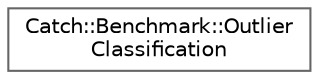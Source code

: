 digraph "Graphical Class Hierarchy"
{
 // LATEX_PDF_SIZE
  bgcolor="transparent";
  edge [fontname=Helvetica,fontsize=10,labelfontname=Helvetica,labelfontsize=10];
  node [fontname=Helvetica,fontsize=10,shape=box,height=0.2,width=0.4];
  rankdir="LR";
  Node0 [id="Node000000",label="Catch::Benchmark::Outlier\lClassification",height=0.2,width=0.4,color="grey40", fillcolor="white", style="filled",URL="$structCatch_1_1Benchmark_1_1OutlierClassification.html",tooltip=" "];
}
